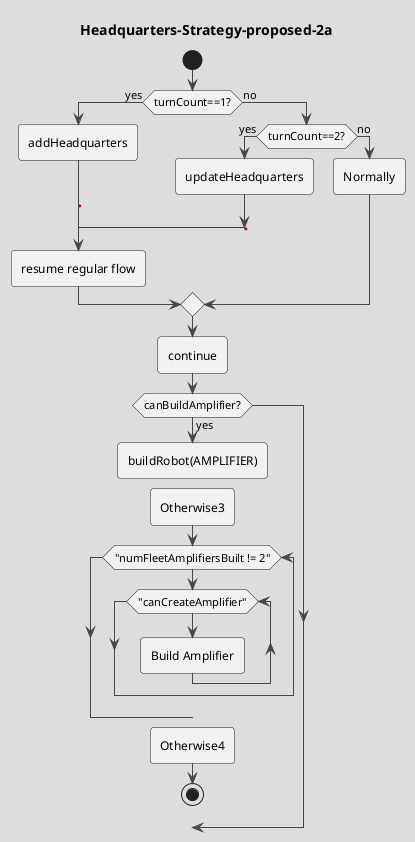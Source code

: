 @startuml Headquarters-Strategy-proposed-2a
!theme toy 
title Headquarters-Strategy-proposed-2a

start

if (turnCount==1?) then (yes)
:addHeadquarters;
'space label only for alignment
label sp_lab0
label sp_lab1
label sp_continue
'real label
label lab
:resume regular flow;
else (no)
if (turnCount==2?) then (yes)
:updateHeadquarters;
label sp_lab2
goto sp_lab1
else (no)
:Normally;
endif
endif
label sp_continue
:continue;
' :Otherwise;
' if "canBuildAnchor" then -left->[true] "buildAnchor(STANDARD)";
' :Otherwise2;
if (canBuildAmplifier?) then (yes)
:buildRobot(AMPLIFIER); 
' goto sp_continue
detach
:Otherwise3;
    while ("numFleetAmplifiersBuilt != 2")
        while ("canCreateAmplifier") 
        :Build Amplifier;            
        endwhile  
    endwhile  
    detach
:Otherwise4;

stop
@enduml


' goto lab

' --> "placeholder"

' if "turnCount == 1" then
'   -->[true] "addHeadquarters" as a1
' else
'   if "turnCount == 2" then
'     -->[true] "updateHeadquarters" as a3
'   else
'     if "canBuildAnchor" then
'       -left->[true] "buildAnchor(STANDARD)"
'     else
'       ' while ("numFleetAmplifiersBuilt != 2")
'           ' while ("canCreateAmplifier") 
'             ' :Build Amplifier;            
'           ' endwhile  
'       ' endwhile  
'       ' detach
'       if "canCreateCarrier" then
'         -left->[true] "createRobot(CARRIER)"
'       else
'         if "canCreateLauncher" then
'           -left->[true] "createRobot(LAUNCHER)"
'         else
'           if "canCreateBooster" then
'             -left->[true] "createRobot(BOOSTER)"
'           else
'             if "canCreateDestabilizer" then
'               -left->[true] "createRobot(DESTABILIZER)"
'             else
'               -->[true] "yield (end turn)"
'             endif
'           endif
'         endif
'       endif
'     endif
'   endif
' endif
